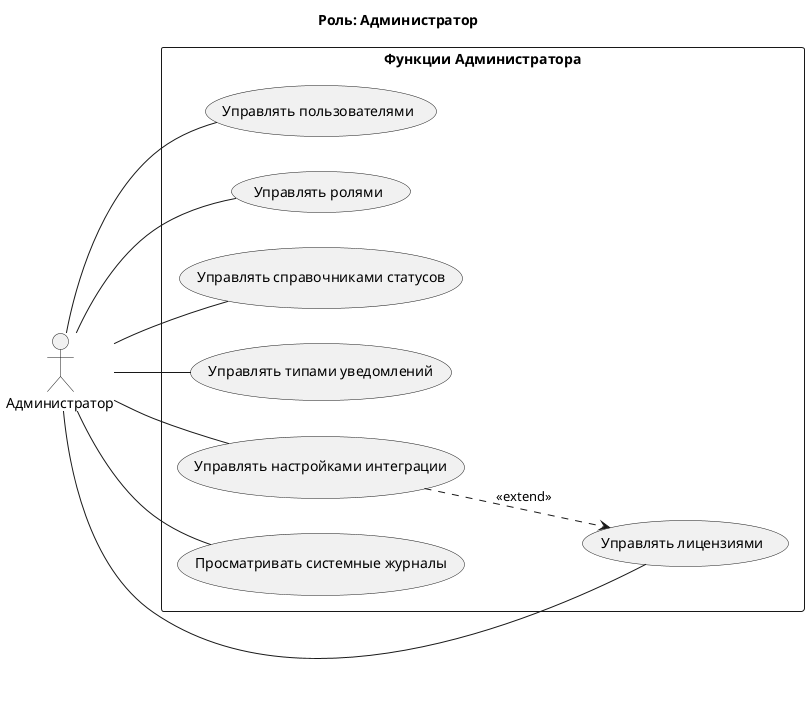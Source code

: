 @startuml admin
' uc_admin.wsd
left to right direction 
title Роль: Администратор

actor Администратор

rectangle "Функции Администратора" {
  usecase "Управлять пользователями" as UC_ManageUsers
  usecase "Управлять ролями" as UC_ManageRoles
  usecase "Управлять справочниками статусов" as UC_ManageStatusesRefs
  usecase "Управлять типами уведомлений" as UC_ManageNotificationTypes
  usecase "Управлять лицензиями" as UC_ManageLicenses
  usecase "Управлять настройками интеграции" as UC_ManageIntegrationSettings
  usecase "Просматривать системные журналы" as UC_ViewSystemLogs
}

' Связи актора с вариантами использования
Администратор -- UC_ManageUsers
Администратор -- UC_ManageRoles
Администратор -- UC_ManageStatusesRefs
Администратор -- UC_ManageNotificationTypes
Администратор -- UC_ManageLicenses
Администратор -- UC_ManageIntegrationSettings
Администратор -- UC_ViewSystemLogs

' Связь <<extend>>
UC_ManageIntegrationSettings ..> UC_ManageLicenses : <<extend>>

@enduml